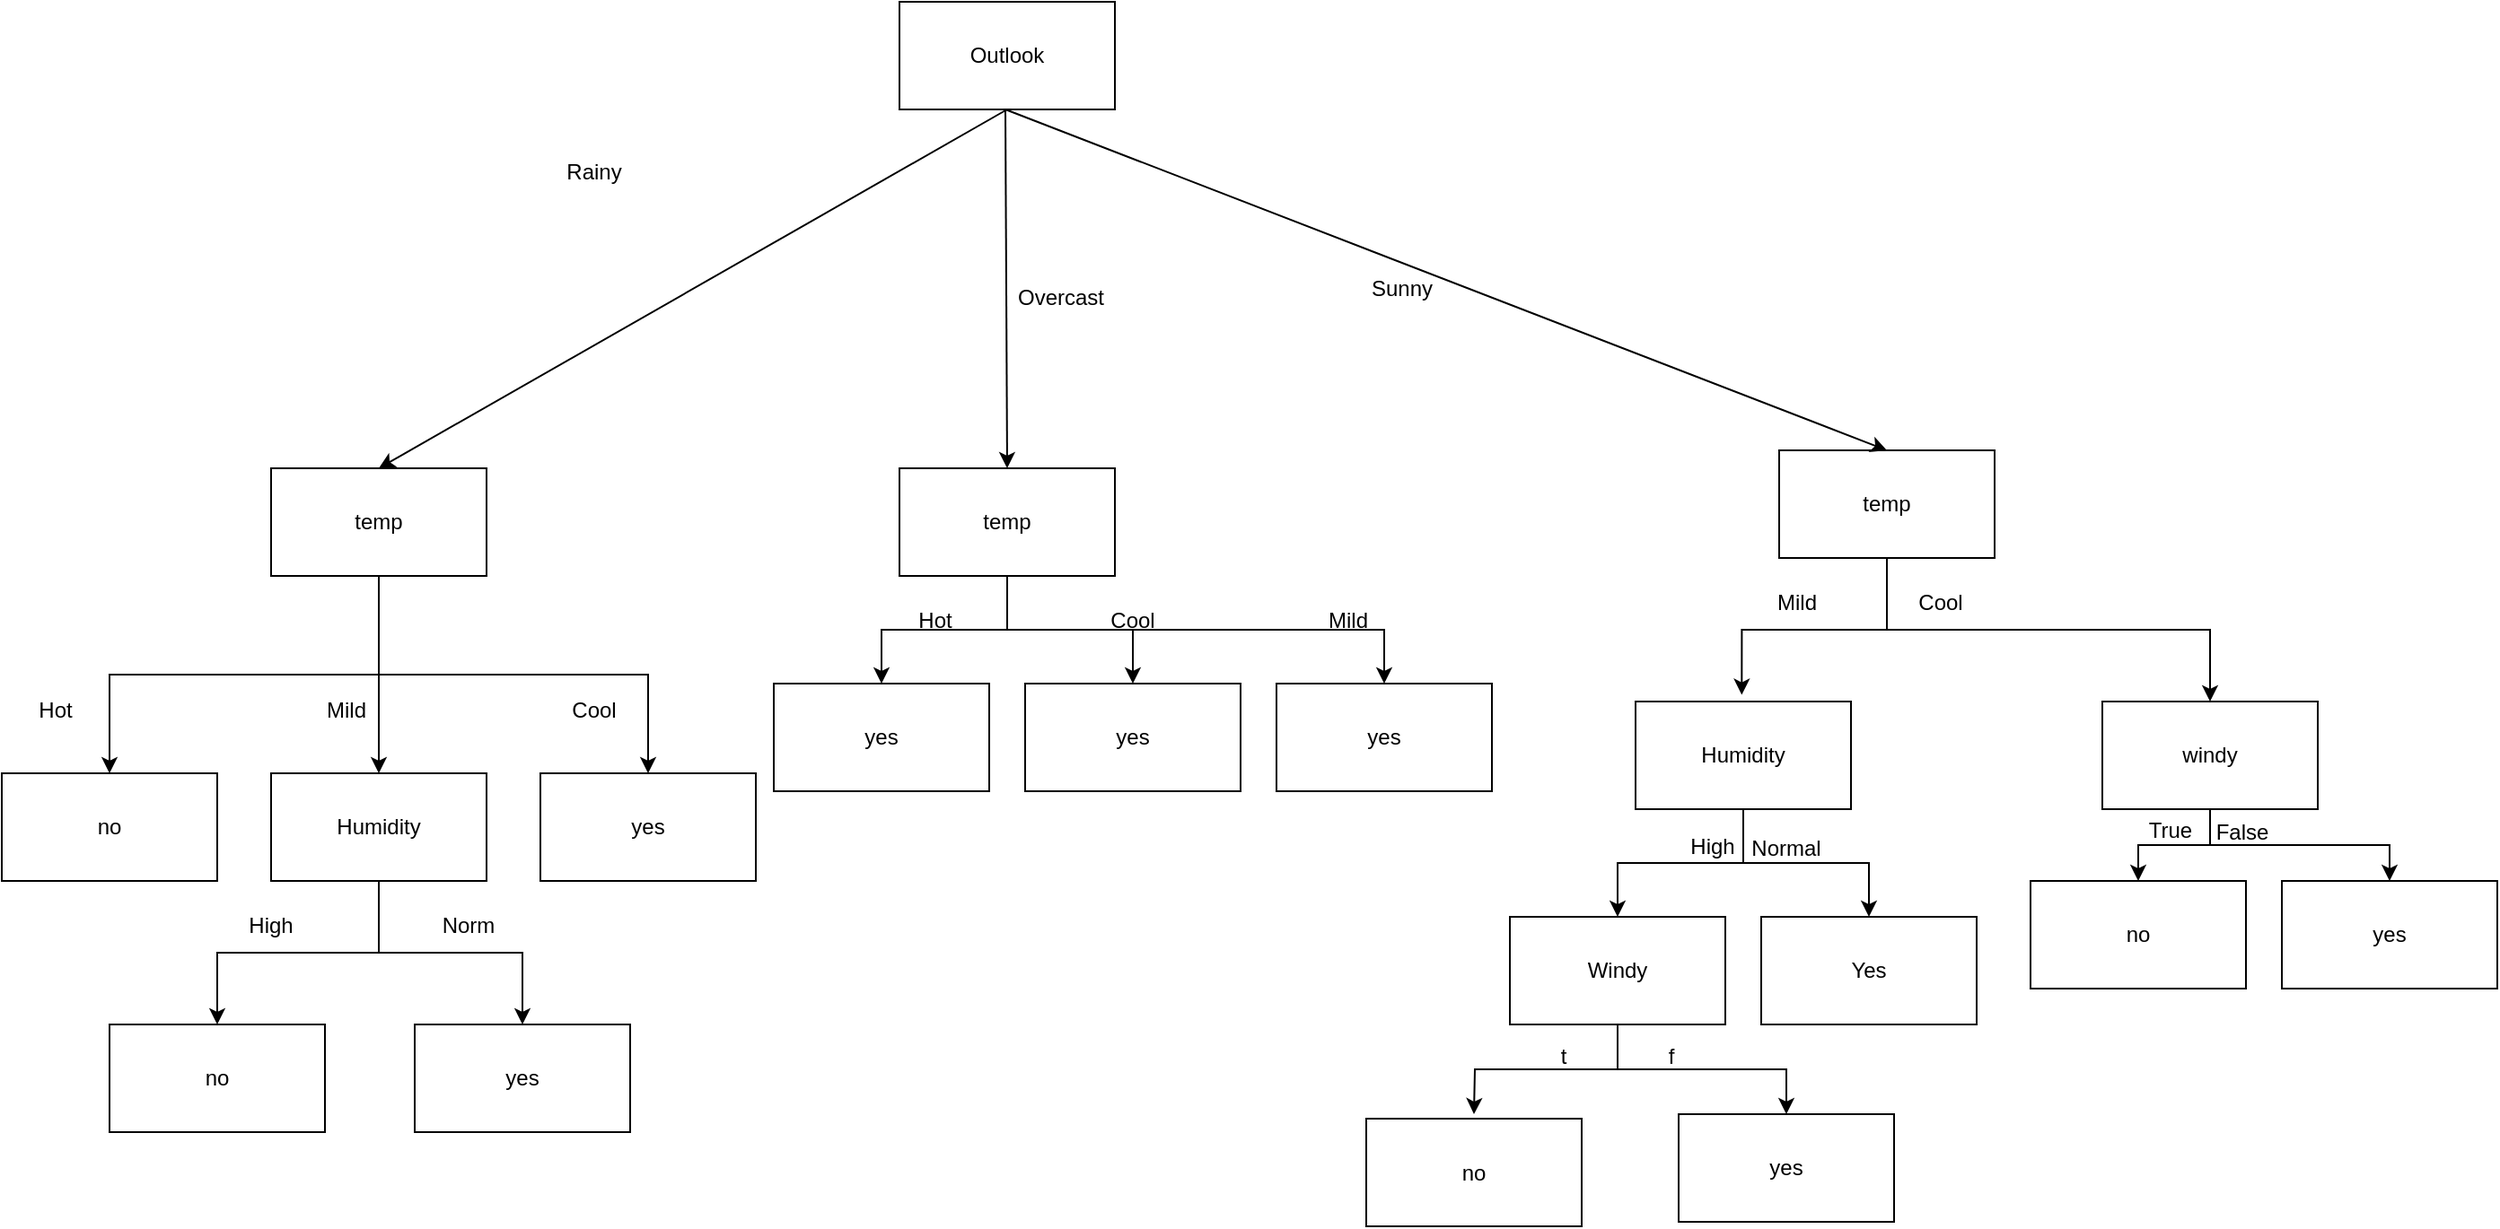 <mxfile version="24.2.2" type="device">
  <diagram name="Strona-1" id="_YMcOTiEtxVhceUD2AZN">
    <mxGraphModel dx="2514" dy="878" grid="1" gridSize="10" guides="1" tooltips="1" connect="1" arrows="1" fold="1" page="1" pageScale="1" pageWidth="827" pageHeight="1169" math="0" shadow="0">
      <root>
        <mxCell id="0" />
        <mxCell id="1" parent="0" />
        <mxCell id="1K0r7FnXgw_28OC5bysR-1" value="" style="rounded=0;whiteSpace=wrap;html=1;" parent="1" vertex="1">
          <mxGeometry x="330" y="440" width="120" height="60" as="geometry" />
        </mxCell>
        <mxCell id="1K0r7FnXgw_28OC5bysR-2" value="Outlook" style="text;html=1;align=center;verticalAlign=middle;whiteSpace=wrap;rounded=0;" parent="1" vertex="1">
          <mxGeometry x="360" y="455" width="60" height="30" as="geometry" />
        </mxCell>
        <mxCell id="Ff4ateC0sIPTkHx4v1eI-24" style="edgeStyle=orthogonalEdgeStyle;rounded=0;orthogonalLoop=1;jettySize=auto;html=1;exitX=0.5;exitY=1;exitDx=0;exitDy=0;entryX=0.5;entryY=0;entryDx=0;entryDy=0;" edge="1" parent="1" source="Ff4ateC0sIPTkHx4v1eI-2" target="Ff4ateC0sIPTkHx4v1eI-16">
          <mxGeometry relative="1" as="geometry" />
        </mxCell>
        <mxCell id="Ff4ateC0sIPTkHx4v1eI-25" style="edgeStyle=orthogonalEdgeStyle;rounded=0;orthogonalLoop=1;jettySize=auto;html=1;exitX=0.5;exitY=1;exitDx=0;exitDy=0;entryX=0.5;entryY=0;entryDx=0;entryDy=0;" edge="1" parent="1" source="Ff4ateC0sIPTkHx4v1eI-2" target="Ff4ateC0sIPTkHx4v1eI-18">
          <mxGeometry relative="1" as="geometry" />
        </mxCell>
        <mxCell id="Ff4ateC0sIPTkHx4v1eI-26" style="edgeStyle=orthogonalEdgeStyle;rounded=0;orthogonalLoop=1;jettySize=auto;html=1;exitX=0.5;exitY=1;exitDx=0;exitDy=0;entryX=0.5;entryY=0;entryDx=0;entryDy=0;" edge="1" parent="1" source="Ff4ateC0sIPTkHx4v1eI-2" target="Ff4ateC0sIPTkHx4v1eI-20">
          <mxGeometry relative="1" as="geometry" />
        </mxCell>
        <mxCell id="Ff4ateC0sIPTkHx4v1eI-2" value="" style="rounded=0;whiteSpace=wrap;html=1;" vertex="1" parent="1">
          <mxGeometry x="-20" y="700" width="120" height="60" as="geometry" />
        </mxCell>
        <mxCell id="Ff4ateC0sIPTkHx4v1eI-3" value="temp" style="text;html=1;align=center;verticalAlign=middle;whiteSpace=wrap;rounded=0;" vertex="1" parent="1">
          <mxGeometry x="10" y="715" width="60" height="30" as="geometry" />
        </mxCell>
        <mxCell id="Ff4ateC0sIPTkHx4v1eI-84" style="edgeStyle=orthogonalEdgeStyle;rounded=0;orthogonalLoop=1;jettySize=auto;html=1;exitX=0.5;exitY=1;exitDx=0;exitDy=0;entryX=0.5;entryY=0;entryDx=0;entryDy=0;" edge="1" parent="1" source="Ff4ateC0sIPTkHx4v1eI-4" target="Ff4ateC0sIPTkHx4v1eI-82">
          <mxGeometry relative="1" as="geometry" />
        </mxCell>
        <mxCell id="Ff4ateC0sIPTkHx4v1eI-89" style="edgeStyle=orthogonalEdgeStyle;rounded=0;orthogonalLoop=1;jettySize=auto;html=1;exitX=0.5;exitY=1;exitDx=0;exitDy=0;entryX=0.5;entryY=0;entryDx=0;entryDy=0;" edge="1" parent="1" source="Ff4ateC0sIPTkHx4v1eI-4" target="Ff4ateC0sIPTkHx4v1eI-85">
          <mxGeometry relative="1" as="geometry" />
        </mxCell>
        <mxCell id="Ff4ateC0sIPTkHx4v1eI-91" style="edgeStyle=orthogonalEdgeStyle;rounded=0;orthogonalLoop=1;jettySize=auto;html=1;exitX=0.5;exitY=1;exitDx=0;exitDy=0;entryX=0.5;entryY=0;entryDx=0;entryDy=0;" edge="1" parent="1" source="Ff4ateC0sIPTkHx4v1eI-4" target="Ff4ateC0sIPTkHx4v1eI-87">
          <mxGeometry relative="1" as="geometry" />
        </mxCell>
        <mxCell id="Ff4ateC0sIPTkHx4v1eI-4" value="" style="rounded=0;whiteSpace=wrap;html=1;" vertex="1" parent="1">
          <mxGeometry x="330" y="700" width="120" height="60" as="geometry" />
        </mxCell>
        <mxCell id="Ff4ateC0sIPTkHx4v1eI-5" value="temp" style="text;html=1;align=center;verticalAlign=middle;whiteSpace=wrap;rounded=0;" vertex="1" parent="1">
          <mxGeometry x="360" y="715" width="60" height="30" as="geometry" />
        </mxCell>
        <mxCell id="Ff4ateC0sIPTkHx4v1eI-43" style="edgeStyle=orthogonalEdgeStyle;rounded=0;orthogonalLoop=1;jettySize=auto;html=1;exitX=0.5;exitY=1;exitDx=0;exitDy=0;entryX=0.5;entryY=0;entryDx=0;entryDy=0;" edge="1" parent="1" source="Ff4ateC0sIPTkHx4v1eI-6" target="Ff4ateC0sIPTkHx4v1eI-40">
          <mxGeometry relative="1" as="geometry" />
        </mxCell>
        <mxCell id="Ff4ateC0sIPTkHx4v1eI-6" value="" style="rounded=0;whiteSpace=wrap;html=1;" vertex="1" parent="1">
          <mxGeometry x="820" y="690" width="120" height="60" as="geometry" />
        </mxCell>
        <mxCell id="Ff4ateC0sIPTkHx4v1eI-7" value="temp" style="text;html=1;align=center;verticalAlign=middle;whiteSpace=wrap;rounded=0;" vertex="1" parent="1">
          <mxGeometry x="850" y="705" width="60" height="30" as="geometry" />
        </mxCell>
        <mxCell id="Ff4ateC0sIPTkHx4v1eI-8" value="" style="endArrow=classic;html=1;rounded=0;entryX=0.5;entryY=0;entryDx=0;entryDy=0;" edge="1" parent="1" target="Ff4ateC0sIPTkHx4v1eI-2">
          <mxGeometry width="50" height="50" relative="1" as="geometry">
            <mxPoint x="390" y="500" as="sourcePoint" />
            <mxPoint x="440" y="450" as="targetPoint" />
          </mxGeometry>
        </mxCell>
        <mxCell id="Ff4ateC0sIPTkHx4v1eI-9" value="" style="endArrow=classic;html=1;rounded=0;entryX=0.5;entryY=0;entryDx=0;entryDy=0;" edge="1" parent="1" target="Ff4ateC0sIPTkHx4v1eI-4">
          <mxGeometry width="50" height="50" relative="1" as="geometry">
            <mxPoint x="389" y="500" as="sourcePoint" />
            <mxPoint x="439" y="450" as="targetPoint" />
          </mxGeometry>
        </mxCell>
        <mxCell id="Ff4ateC0sIPTkHx4v1eI-10" value="" style="endArrow=classic;html=1;rounded=0;entryX=0.5;entryY=0;entryDx=0;entryDy=0;" edge="1" parent="1" target="Ff4ateC0sIPTkHx4v1eI-6">
          <mxGeometry width="50" height="50" relative="1" as="geometry">
            <mxPoint x="389" y="500" as="sourcePoint" />
            <mxPoint x="439" y="450" as="targetPoint" />
          </mxGeometry>
        </mxCell>
        <mxCell id="Ff4ateC0sIPTkHx4v1eI-11" value="Rainy" style="text;html=1;align=center;verticalAlign=middle;whiteSpace=wrap;rounded=0;" vertex="1" parent="1">
          <mxGeometry x="130" y="520" width="60" height="30" as="geometry" />
        </mxCell>
        <mxCell id="Ff4ateC0sIPTkHx4v1eI-13" value="Overcast" style="text;html=1;align=center;verticalAlign=middle;whiteSpace=wrap;rounded=0;" vertex="1" parent="1">
          <mxGeometry x="390" y="590" width="60" height="30" as="geometry" />
        </mxCell>
        <mxCell id="Ff4ateC0sIPTkHx4v1eI-14" value="Sunny" style="text;html=1;align=center;verticalAlign=middle;whiteSpace=wrap;rounded=0;" vertex="1" parent="1">
          <mxGeometry x="580" y="585" width="60" height="30" as="geometry" />
        </mxCell>
        <mxCell id="Ff4ateC0sIPTkHx4v1eI-16" value="" style="rounded=0;whiteSpace=wrap;html=1;" vertex="1" parent="1">
          <mxGeometry x="-170" y="870" width="120" height="60" as="geometry" />
        </mxCell>
        <mxCell id="Ff4ateC0sIPTkHx4v1eI-17" value="no" style="text;html=1;align=center;verticalAlign=middle;whiteSpace=wrap;rounded=0;" vertex="1" parent="1">
          <mxGeometry x="-140" y="885" width="60" height="30" as="geometry" />
        </mxCell>
        <mxCell id="Ff4ateC0sIPTkHx4v1eI-34" style="edgeStyle=orthogonalEdgeStyle;rounded=0;orthogonalLoop=1;jettySize=auto;html=1;exitX=0.5;exitY=1;exitDx=0;exitDy=0;entryX=0.5;entryY=0;entryDx=0;entryDy=0;" edge="1" parent="1" source="Ff4ateC0sIPTkHx4v1eI-18" target="Ff4ateC0sIPTkHx4v1eI-32">
          <mxGeometry relative="1" as="geometry" />
        </mxCell>
        <mxCell id="Ff4ateC0sIPTkHx4v1eI-35" style="edgeStyle=orthogonalEdgeStyle;rounded=0;orthogonalLoop=1;jettySize=auto;html=1;exitX=0.5;exitY=1;exitDx=0;exitDy=0;entryX=0.5;entryY=0;entryDx=0;entryDy=0;" edge="1" parent="1" source="Ff4ateC0sIPTkHx4v1eI-18" target="Ff4ateC0sIPTkHx4v1eI-30">
          <mxGeometry relative="1" as="geometry" />
        </mxCell>
        <mxCell id="Ff4ateC0sIPTkHx4v1eI-18" value="" style="rounded=0;whiteSpace=wrap;html=1;" vertex="1" parent="1">
          <mxGeometry x="-20" y="870" width="120" height="60" as="geometry" />
        </mxCell>
        <mxCell id="Ff4ateC0sIPTkHx4v1eI-19" value="Humidity" style="text;html=1;align=center;verticalAlign=middle;whiteSpace=wrap;rounded=0;" vertex="1" parent="1">
          <mxGeometry x="10" y="885" width="60" height="30" as="geometry" />
        </mxCell>
        <mxCell id="Ff4ateC0sIPTkHx4v1eI-20" value="" style="rounded=0;whiteSpace=wrap;html=1;" vertex="1" parent="1">
          <mxGeometry x="130" y="870" width="120" height="60" as="geometry" />
        </mxCell>
        <mxCell id="Ff4ateC0sIPTkHx4v1eI-21" value="yes" style="text;html=1;align=center;verticalAlign=middle;whiteSpace=wrap;rounded=0;" vertex="1" parent="1">
          <mxGeometry x="160" y="885" width="60" height="30" as="geometry" />
        </mxCell>
        <mxCell id="Ff4ateC0sIPTkHx4v1eI-27" value="Hot" style="text;html=1;align=center;verticalAlign=middle;whiteSpace=wrap;rounded=0;" vertex="1" parent="1">
          <mxGeometry x="-170" y="820" width="60" height="30" as="geometry" />
        </mxCell>
        <mxCell id="Ff4ateC0sIPTkHx4v1eI-28" value="Mild" style="text;html=1;align=center;verticalAlign=middle;whiteSpace=wrap;rounded=0;" vertex="1" parent="1">
          <mxGeometry x="-8" y="820" width="60" height="30" as="geometry" />
        </mxCell>
        <mxCell id="Ff4ateC0sIPTkHx4v1eI-29" value="Cool" style="text;html=1;align=center;verticalAlign=middle;whiteSpace=wrap;rounded=0;" vertex="1" parent="1">
          <mxGeometry x="130" y="820" width="60" height="30" as="geometry" />
        </mxCell>
        <mxCell id="Ff4ateC0sIPTkHx4v1eI-30" value="" style="rounded=0;whiteSpace=wrap;html=1;" vertex="1" parent="1">
          <mxGeometry x="-110" y="1010" width="120" height="60" as="geometry" />
        </mxCell>
        <mxCell id="Ff4ateC0sIPTkHx4v1eI-31" value="no" style="text;html=1;align=center;verticalAlign=middle;whiteSpace=wrap;rounded=0;" vertex="1" parent="1">
          <mxGeometry x="-80" y="1025" width="60" height="30" as="geometry" />
        </mxCell>
        <mxCell id="Ff4ateC0sIPTkHx4v1eI-32" value="" style="rounded=0;whiteSpace=wrap;html=1;" vertex="1" parent="1">
          <mxGeometry x="60" y="1010" width="120" height="60" as="geometry" />
        </mxCell>
        <mxCell id="Ff4ateC0sIPTkHx4v1eI-33" value="yes" style="text;html=1;align=center;verticalAlign=middle;whiteSpace=wrap;rounded=0;" vertex="1" parent="1">
          <mxGeometry x="90" y="1025" width="60" height="30" as="geometry" />
        </mxCell>
        <mxCell id="Ff4ateC0sIPTkHx4v1eI-36" value="High" style="text;html=1;align=center;verticalAlign=middle;whiteSpace=wrap;rounded=0;" vertex="1" parent="1">
          <mxGeometry x="-50" y="940" width="60" height="30" as="geometry" />
        </mxCell>
        <mxCell id="Ff4ateC0sIPTkHx4v1eI-37" value="Norm" style="text;html=1;align=center;verticalAlign=middle;whiteSpace=wrap;rounded=0;" vertex="1" parent="1">
          <mxGeometry x="60" y="940" width="60" height="30" as="geometry" />
        </mxCell>
        <mxCell id="Ff4ateC0sIPTkHx4v1eI-50" style="edgeStyle=orthogonalEdgeStyle;rounded=0;orthogonalLoop=1;jettySize=auto;html=1;exitX=0.5;exitY=1;exitDx=0;exitDy=0;entryX=0.5;entryY=0;entryDx=0;entryDy=0;" edge="1" parent="1" source="Ff4ateC0sIPTkHx4v1eI-38" target="Ff4ateC0sIPTkHx4v1eI-46">
          <mxGeometry relative="1" as="geometry" />
        </mxCell>
        <mxCell id="Ff4ateC0sIPTkHx4v1eI-51" style="edgeStyle=orthogonalEdgeStyle;rounded=0;orthogonalLoop=1;jettySize=auto;html=1;exitX=0.5;exitY=1;exitDx=0;exitDy=0;entryX=0.5;entryY=0;entryDx=0;entryDy=0;" edge="1" parent="1" source="Ff4ateC0sIPTkHx4v1eI-38" target="Ff4ateC0sIPTkHx4v1eI-48">
          <mxGeometry relative="1" as="geometry" />
        </mxCell>
        <mxCell id="Ff4ateC0sIPTkHx4v1eI-38" value="" style="rounded=0;whiteSpace=wrap;html=1;" vertex="1" parent="1">
          <mxGeometry x="740" y="830" width="120" height="60" as="geometry" />
        </mxCell>
        <mxCell id="Ff4ateC0sIPTkHx4v1eI-39" value="Humidity" style="text;html=1;align=center;verticalAlign=middle;whiteSpace=wrap;rounded=0;" vertex="1" parent="1">
          <mxGeometry x="770" y="845" width="60" height="30" as="geometry" />
        </mxCell>
        <mxCell id="Ff4ateC0sIPTkHx4v1eI-67" style="edgeStyle=orthogonalEdgeStyle;rounded=0;orthogonalLoop=1;jettySize=auto;html=1;exitX=0.5;exitY=1;exitDx=0;exitDy=0;entryX=0.5;entryY=0;entryDx=0;entryDy=0;" edge="1" parent="1" source="Ff4ateC0sIPTkHx4v1eI-40" target="Ff4ateC0sIPTkHx4v1eI-65">
          <mxGeometry relative="1" as="geometry" />
        </mxCell>
        <mxCell id="Ff4ateC0sIPTkHx4v1eI-68" style="edgeStyle=orthogonalEdgeStyle;rounded=0;orthogonalLoop=1;jettySize=auto;html=1;exitX=0.5;exitY=1;exitDx=0;exitDy=0;entryX=0.5;entryY=0;entryDx=0;entryDy=0;" edge="1" parent="1" source="Ff4ateC0sIPTkHx4v1eI-40" target="Ff4ateC0sIPTkHx4v1eI-63">
          <mxGeometry relative="1" as="geometry" />
        </mxCell>
        <mxCell id="Ff4ateC0sIPTkHx4v1eI-40" value="" style="rounded=0;whiteSpace=wrap;html=1;" vertex="1" parent="1">
          <mxGeometry x="1000" y="830" width="120" height="60" as="geometry" />
        </mxCell>
        <mxCell id="Ff4ateC0sIPTkHx4v1eI-41" value="windy" style="text;html=1;align=center;verticalAlign=middle;whiteSpace=wrap;rounded=0;" vertex="1" parent="1">
          <mxGeometry x="1030" y="845" width="60" height="30" as="geometry" />
        </mxCell>
        <mxCell id="Ff4ateC0sIPTkHx4v1eI-42" style="edgeStyle=orthogonalEdgeStyle;rounded=0;orthogonalLoop=1;jettySize=auto;html=1;exitX=0.5;exitY=1;exitDx=0;exitDy=0;entryX=0.493;entryY=-0.062;entryDx=0;entryDy=0;entryPerimeter=0;" edge="1" parent="1" source="Ff4ateC0sIPTkHx4v1eI-6" target="Ff4ateC0sIPTkHx4v1eI-38">
          <mxGeometry relative="1" as="geometry" />
        </mxCell>
        <mxCell id="Ff4ateC0sIPTkHx4v1eI-44" value="Mild" style="text;html=1;align=center;verticalAlign=middle;whiteSpace=wrap;rounded=0;" vertex="1" parent="1">
          <mxGeometry x="800" y="760" width="60" height="30" as="geometry" />
        </mxCell>
        <mxCell id="Ff4ateC0sIPTkHx4v1eI-45" value="Cool" style="text;html=1;align=center;verticalAlign=middle;whiteSpace=wrap;rounded=0;" vertex="1" parent="1">
          <mxGeometry x="880" y="760" width="60" height="30" as="geometry" />
        </mxCell>
        <mxCell id="Ff4ateC0sIPTkHx4v1eI-58" style="edgeStyle=orthogonalEdgeStyle;rounded=0;orthogonalLoop=1;jettySize=auto;html=1;exitX=0.5;exitY=1;exitDx=0;exitDy=0;entryX=0.5;entryY=0;entryDx=0;entryDy=0;" edge="1" parent="1" source="Ff4ateC0sIPTkHx4v1eI-46">
          <mxGeometry relative="1" as="geometry">
            <mxPoint x="650" y="1060" as="targetPoint" />
          </mxGeometry>
        </mxCell>
        <mxCell id="Ff4ateC0sIPTkHx4v1eI-59" style="edgeStyle=orthogonalEdgeStyle;rounded=0;orthogonalLoop=1;jettySize=auto;html=1;exitX=0.5;exitY=1;exitDx=0;exitDy=0;entryX=0.5;entryY=0;entryDx=0;entryDy=0;" edge="1" parent="1" source="Ff4ateC0sIPTkHx4v1eI-46" target="Ff4ateC0sIPTkHx4v1eI-56">
          <mxGeometry relative="1" as="geometry" />
        </mxCell>
        <mxCell id="Ff4ateC0sIPTkHx4v1eI-46" value="" style="rounded=0;whiteSpace=wrap;html=1;" vertex="1" parent="1">
          <mxGeometry x="670" y="950" width="120" height="60" as="geometry" />
        </mxCell>
        <mxCell id="Ff4ateC0sIPTkHx4v1eI-47" value="High" style="text;html=1;align=center;verticalAlign=middle;whiteSpace=wrap;rounded=0;" vertex="1" parent="1">
          <mxGeometry x="753" y="896" width="60" height="30" as="geometry" />
        </mxCell>
        <mxCell id="Ff4ateC0sIPTkHx4v1eI-48" value="" style="rounded=0;whiteSpace=wrap;html=1;" vertex="1" parent="1">
          <mxGeometry x="810" y="950" width="120" height="60" as="geometry" />
        </mxCell>
        <mxCell id="Ff4ateC0sIPTkHx4v1eI-49" value="Normal" style="text;html=1;align=center;verticalAlign=middle;whiteSpace=wrap;rounded=0;" vertex="1" parent="1">
          <mxGeometry x="794" y="897" width="60" height="30" as="geometry" />
        </mxCell>
        <mxCell id="Ff4ateC0sIPTkHx4v1eI-52" value="Yes" style="text;html=1;align=center;verticalAlign=middle;whiteSpace=wrap;rounded=0;" vertex="1" parent="1">
          <mxGeometry x="840" y="965" width="60" height="30" as="geometry" />
        </mxCell>
        <mxCell id="Ff4ateC0sIPTkHx4v1eI-53" value="Windy" style="text;html=1;align=center;verticalAlign=middle;whiteSpace=wrap;rounded=0;" vertex="1" parent="1">
          <mxGeometry x="700" y="965" width="60" height="30" as="geometry" />
        </mxCell>
        <mxCell id="Ff4ateC0sIPTkHx4v1eI-54" value="" style="rounded=0;whiteSpace=wrap;html=1;" vertex="1" parent="1">
          <mxGeometry x="590" y="1062.5" width="120" height="60" as="geometry" />
        </mxCell>
        <mxCell id="Ff4ateC0sIPTkHx4v1eI-55" value="no" style="text;html=1;align=center;verticalAlign=middle;whiteSpace=wrap;rounded=0;" vertex="1" parent="1">
          <mxGeometry x="620" y="1075" width="60" height="35" as="geometry" />
        </mxCell>
        <mxCell id="Ff4ateC0sIPTkHx4v1eI-56" value="" style="rounded=0;whiteSpace=wrap;html=1;" vertex="1" parent="1">
          <mxGeometry x="764" y="1060" width="120" height="60" as="geometry" />
        </mxCell>
        <mxCell id="Ff4ateC0sIPTkHx4v1eI-57" value="yes" style="text;html=1;align=center;verticalAlign=middle;whiteSpace=wrap;rounded=0;" vertex="1" parent="1">
          <mxGeometry x="794" y="1075" width="60" height="30" as="geometry" />
        </mxCell>
        <mxCell id="Ff4ateC0sIPTkHx4v1eI-60" value="t" style="text;html=1;align=center;verticalAlign=middle;whiteSpace=wrap;rounded=0;" vertex="1" parent="1">
          <mxGeometry x="670" y="1010" width="60" height="35" as="geometry" />
        </mxCell>
        <mxCell id="Ff4ateC0sIPTkHx4v1eI-61" value="f" style="text;html=1;align=center;verticalAlign=middle;whiteSpace=wrap;rounded=0;" vertex="1" parent="1">
          <mxGeometry x="730" y="1010" width="60" height="35" as="geometry" />
        </mxCell>
        <mxCell id="Ff4ateC0sIPTkHx4v1eI-63" value="" style="rounded=0;whiteSpace=wrap;html=1;" vertex="1" parent="1">
          <mxGeometry x="1100" y="930" width="120" height="60" as="geometry" />
        </mxCell>
        <mxCell id="Ff4ateC0sIPTkHx4v1eI-64" value="yes" style="text;html=1;align=center;verticalAlign=middle;whiteSpace=wrap;rounded=0;" vertex="1" parent="1">
          <mxGeometry x="1130" y="945" width="60" height="30" as="geometry" />
        </mxCell>
        <mxCell id="Ff4ateC0sIPTkHx4v1eI-65" value="" style="rounded=0;whiteSpace=wrap;html=1;" vertex="1" parent="1">
          <mxGeometry x="960" y="930" width="120" height="60" as="geometry" />
        </mxCell>
        <mxCell id="Ff4ateC0sIPTkHx4v1eI-66" value="no" style="text;html=1;align=center;verticalAlign=middle;whiteSpace=wrap;rounded=0;" vertex="1" parent="1">
          <mxGeometry x="990" y="945" width="60" height="30" as="geometry" />
        </mxCell>
        <mxCell id="Ff4ateC0sIPTkHx4v1eI-69" value="True" style="text;html=1;align=center;verticalAlign=middle;whiteSpace=wrap;rounded=0;" vertex="1" parent="1">
          <mxGeometry x="1008" y="887" width="60" height="30" as="geometry" />
        </mxCell>
        <mxCell id="Ff4ateC0sIPTkHx4v1eI-70" value="False" style="text;html=1;align=center;verticalAlign=middle;whiteSpace=wrap;rounded=0;" vertex="1" parent="1">
          <mxGeometry x="1048" y="888" width="60" height="30" as="geometry" />
        </mxCell>
        <mxCell id="Ff4ateC0sIPTkHx4v1eI-77" value="Hot" style="text;html=1;align=center;verticalAlign=middle;whiteSpace=wrap;rounded=0;" vertex="1" parent="1">
          <mxGeometry x="320" y="770" width="60" height="30" as="geometry" />
        </mxCell>
        <mxCell id="Ff4ateC0sIPTkHx4v1eI-78" value="Mild" style="text;html=1;align=center;verticalAlign=middle;whiteSpace=wrap;rounded=0;" vertex="1" parent="1">
          <mxGeometry x="550" y="770" width="60" height="30" as="geometry" />
        </mxCell>
        <mxCell id="Ff4ateC0sIPTkHx4v1eI-79" value="Cool" style="text;html=1;align=center;verticalAlign=middle;whiteSpace=wrap;rounded=0;" vertex="1" parent="1">
          <mxGeometry x="430" y="770" width="60" height="30" as="geometry" />
        </mxCell>
        <mxCell id="Ff4ateC0sIPTkHx4v1eI-82" value="" style="rounded=0;whiteSpace=wrap;html=1;" vertex="1" parent="1">
          <mxGeometry x="260" y="820" width="120" height="60" as="geometry" />
        </mxCell>
        <mxCell id="Ff4ateC0sIPTkHx4v1eI-83" value="yes" style="text;html=1;align=center;verticalAlign=middle;whiteSpace=wrap;rounded=0;" vertex="1" parent="1">
          <mxGeometry x="290" y="835" width="60" height="30" as="geometry" />
        </mxCell>
        <mxCell id="Ff4ateC0sIPTkHx4v1eI-85" value="" style="rounded=0;whiteSpace=wrap;html=1;" vertex="1" parent="1">
          <mxGeometry x="400" y="820" width="120" height="60" as="geometry" />
        </mxCell>
        <mxCell id="Ff4ateC0sIPTkHx4v1eI-86" value="yes" style="text;html=1;align=center;verticalAlign=middle;whiteSpace=wrap;rounded=0;" vertex="1" parent="1">
          <mxGeometry x="430" y="835" width="60" height="30" as="geometry" />
        </mxCell>
        <mxCell id="Ff4ateC0sIPTkHx4v1eI-87" value="" style="rounded=0;whiteSpace=wrap;html=1;" vertex="1" parent="1">
          <mxGeometry x="540" y="820" width="120" height="60" as="geometry" />
        </mxCell>
        <mxCell id="Ff4ateC0sIPTkHx4v1eI-88" value="yes" style="text;html=1;align=center;verticalAlign=middle;whiteSpace=wrap;rounded=0;" vertex="1" parent="1">
          <mxGeometry x="570" y="835" width="60" height="30" as="geometry" />
        </mxCell>
      </root>
    </mxGraphModel>
  </diagram>
</mxfile>
